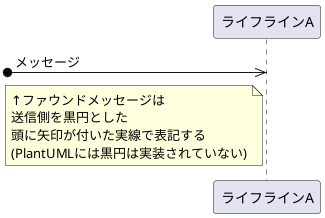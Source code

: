 @startuml 
participant "ライフラインA" as A
[o->> A : メッセージ
note left of A
↑ファウンドメッセージは
送信側を黒円とした
頭に矢印が付いた実線で表記する
(PlantUMLには黒円は実装されていない)
end note
@enduml